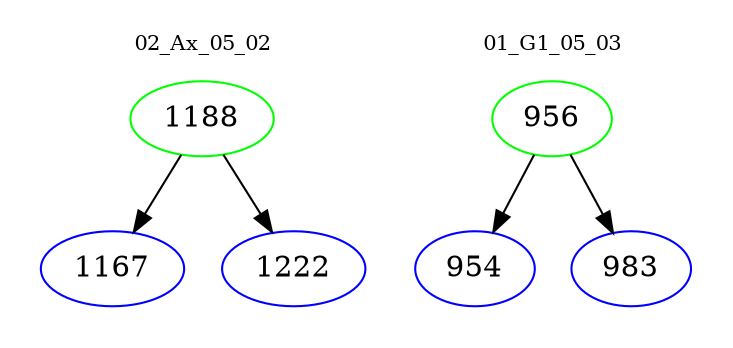 digraph{
subgraph cluster_0 {
color = white
label = "02_Ax_05_02";
fontsize=10;
T0_1188 [label="1188", color="green"]
T0_1188 -> T0_1167 [color="black"]
T0_1167 [label="1167", color="blue"]
T0_1188 -> T0_1222 [color="black"]
T0_1222 [label="1222", color="blue"]
}
subgraph cluster_1 {
color = white
label = "01_G1_05_03";
fontsize=10;
T1_956 [label="956", color="green"]
T1_956 -> T1_954 [color="black"]
T1_954 [label="954", color="blue"]
T1_956 -> T1_983 [color="black"]
T1_983 [label="983", color="blue"]
}
}
